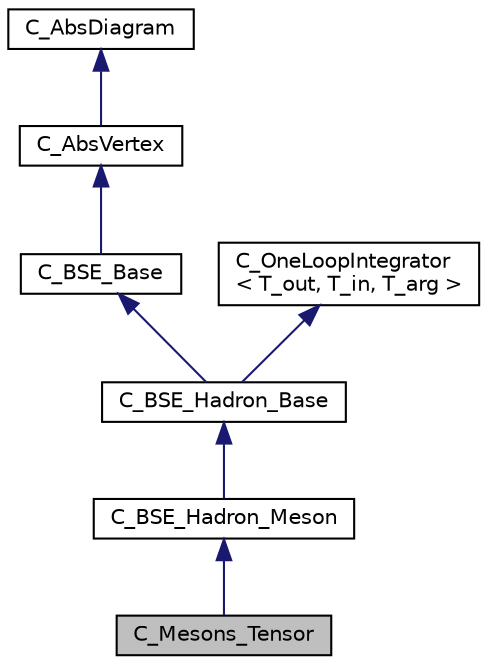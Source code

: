 digraph "C_Mesons_Tensor"
{
  edge [fontname="Helvetica",fontsize="10",labelfontname="Helvetica",labelfontsize="10"];
  node [fontname="Helvetica",fontsize="10",shape=record];
  Node1 [label="C_Mesons_Tensor",height=0.2,width=0.4,color="black", fillcolor="grey75", style="filled" fontcolor="black"];
  Node2 -> Node1 [dir="back",color="midnightblue",fontsize="10",style="solid",fontname="Helvetica"];
  Node2 [label="C_BSE_Hadron_Meson",height=0.2,width=0.4,color="black", fillcolor="white", style="filled",URL="$class_c___b_s_e___hadron___meson.html"];
  Node3 -> Node2 [dir="back",color="midnightblue",fontsize="10",style="solid",fontname="Helvetica"];
  Node3 [label="C_BSE_Hadron_Base",height=0.2,width=0.4,color="black", fillcolor="white", style="filled",URL="$class_c___b_s_e___hadron___base.html"];
  Node4 -> Node3 [dir="back",color="midnightblue",fontsize="10",style="solid",fontname="Helvetica"];
  Node4 [label="C_BSE_Base",height=0.2,width=0.4,color="black", fillcolor="white", style="filled",URL="$class_c___b_s_e___base.html"];
  Node5 -> Node4 [dir="back",color="midnightblue",fontsize="10",style="solid",fontname="Helvetica"];
  Node5 [label="C_AbsVertex",height=0.2,width=0.4,color="black", fillcolor="white", style="filled",URL="$class_c___abs_vertex.html"];
  Node6 -> Node5 [dir="back",color="midnightblue",fontsize="10",style="solid",fontname="Helvetica"];
  Node6 [label="C_AbsDiagram",height=0.2,width=0.4,color="black", fillcolor="white", style="filled",URL="$class_c___abs_diagram.html"];
  Node7 -> Node3 [dir="back",color="midnightblue",fontsize="10",style="solid",fontname="Helvetica"];
  Node7 [label="C_OneLoopIntegrator\l\< T_out, T_in, T_arg \>",height=0.2,width=0.4,color="black", fillcolor="white", style="filled",URL="$class_c___one_loop_integrator.html"];
}
